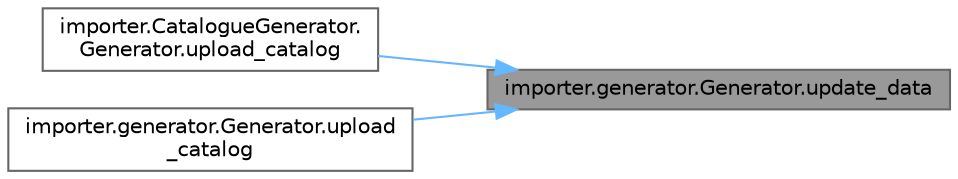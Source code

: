 digraph "importer.generator.Generator.update_data"
{
 // LATEX_PDF_SIZE
  bgcolor="transparent";
  edge [fontname=Helvetica,fontsize=10,labelfontname=Helvetica,labelfontsize=10];
  node [fontname=Helvetica,fontsize=10,shape=box,height=0.2,width=0.4];
  rankdir="RL";
  Node1 [id="Node000001",label="importer.generator.Generator.update_data",height=0.2,width=0.4,color="gray40", fillcolor="grey60", style="filled", fontcolor="black",tooltip=" "];
  Node1 -> Node2 [id="edge1_Node000001_Node000002",dir="back",color="steelblue1",style="solid",tooltip=" "];
  Node2 [id="Node000002",label="importer.CatalogueGenerator.\lGenerator.upload_catalog",height=0.2,width=0.4,color="grey40", fillcolor="white", style="filled",URL="$classimporter_1_1_catalogue_generator_1_1_generator.html#a3e2898a27d7cbc30efa9f4273f1460c4",tooltip=" "];
  Node1 -> Node3 [id="edge2_Node000001_Node000003",dir="back",color="steelblue1",style="solid",tooltip=" "];
  Node3 [id="Node000003",label="importer.generator.Generator.upload\l_catalog",height=0.2,width=0.4,color="grey40", fillcolor="white", style="filled",URL="$classimporter_1_1generator_1_1_generator.html#a0ed6b63f59d6e3341a2ba7a0ed906c94",tooltip=" "];
}
